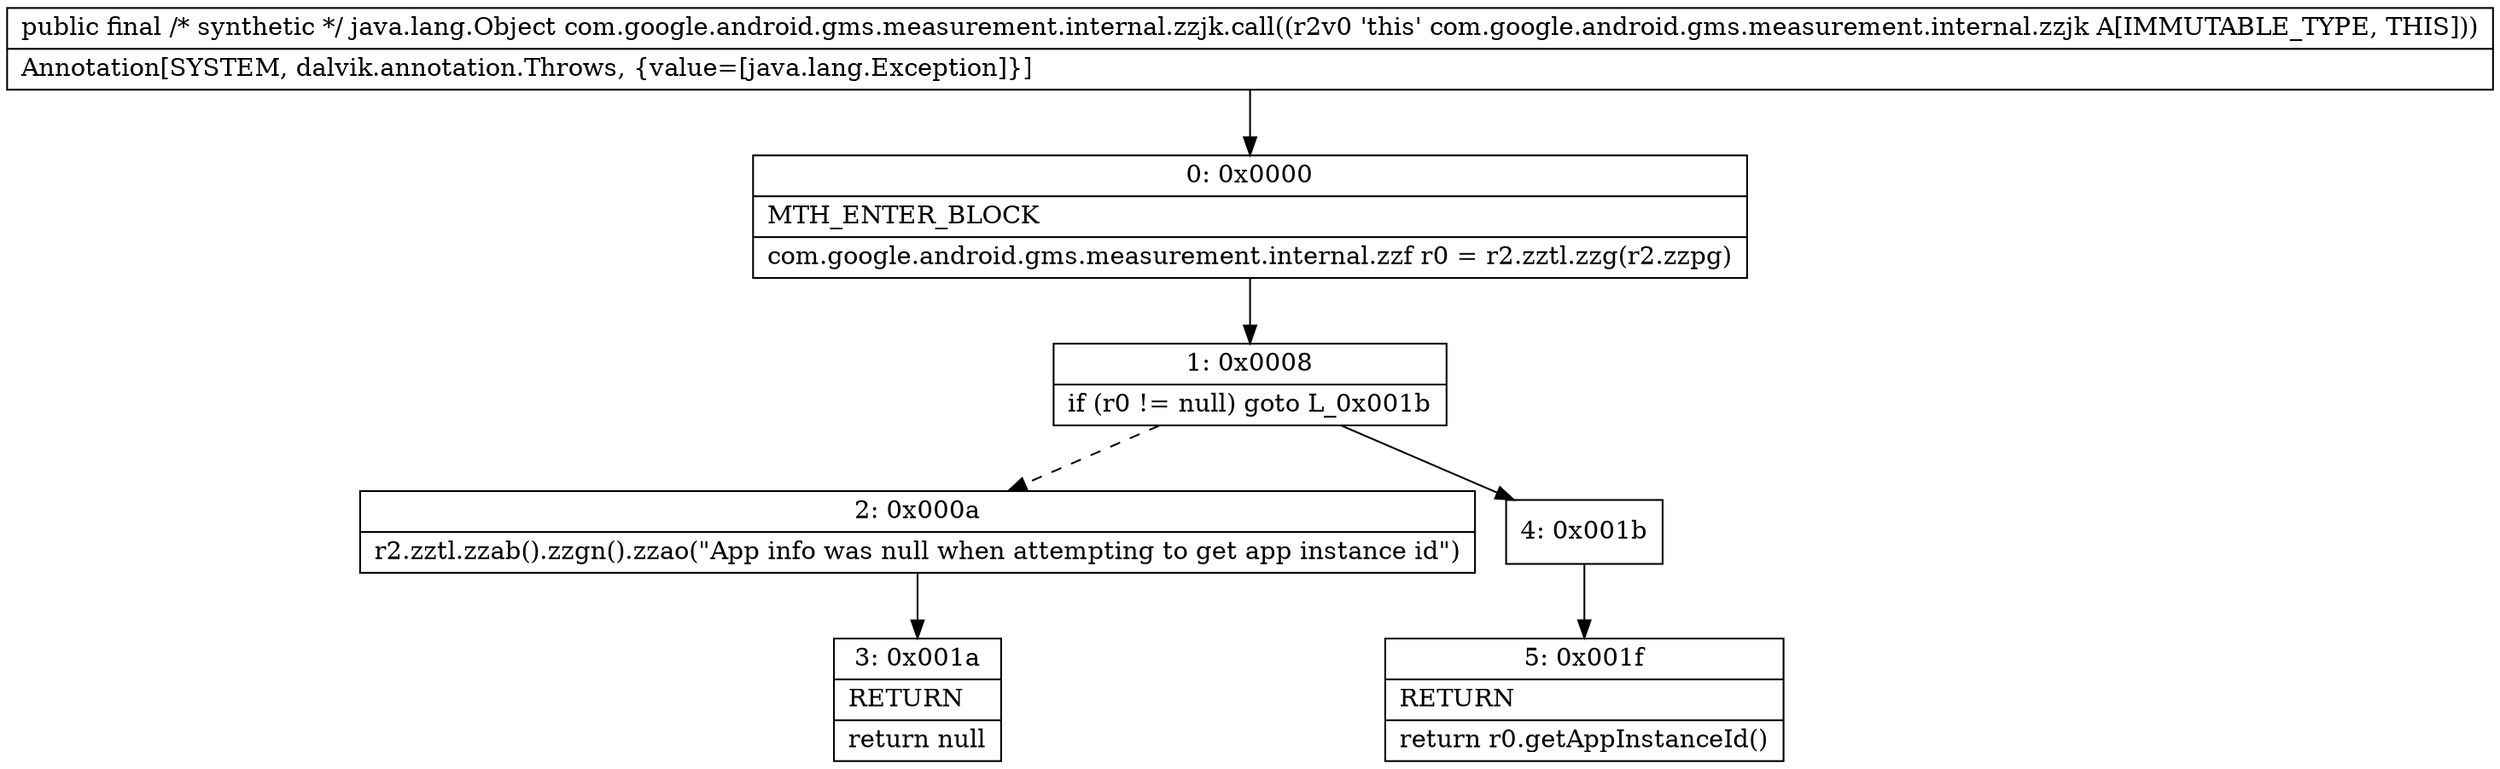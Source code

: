 digraph "CFG forcom.google.android.gms.measurement.internal.zzjk.call()Ljava\/lang\/Object;" {
Node_0 [shape=record,label="{0\:\ 0x0000|MTH_ENTER_BLOCK\l|com.google.android.gms.measurement.internal.zzf r0 = r2.zztl.zzg(r2.zzpg)\l}"];
Node_1 [shape=record,label="{1\:\ 0x0008|if (r0 != null) goto L_0x001b\l}"];
Node_2 [shape=record,label="{2\:\ 0x000a|r2.zztl.zzab().zzgn().zzao(\"App info was null when attempting to get app instance id\")\l}"];
Node_3 [shape=record,label="{3\:\ 0x001a|RETURN\l|return null\l}"];
Node_4 [shape=record,label="{4\:\ 0x001b}"];
Node_5 [shape=record,label="{5\:\ 0x001f|RETURN\l|return r0.getAppInstanceId()\l}"];
MethodNode[shape=record,label="{public final \/* synthetic *\/ java.lang.Object com.google.android.gms.measurement.internal.zzjk.call((r2v0 'this' com.google.android.gms.measurement.internal.zzjk A[IMMUTABLE_TYPE, THIS]))  | Annotation[SYSTEM, dalvik.annotation.Throws, \{value=[java.lang.Exception]\}]\l}"];
MethodNode -> Node_0;
Node_0 -> Node_1;
Node_1 -> Node_2[style=dashed];
Node_1 -> Node_4;
Node_2 -> Node_3;
Node_4 -> Node_5;
}

